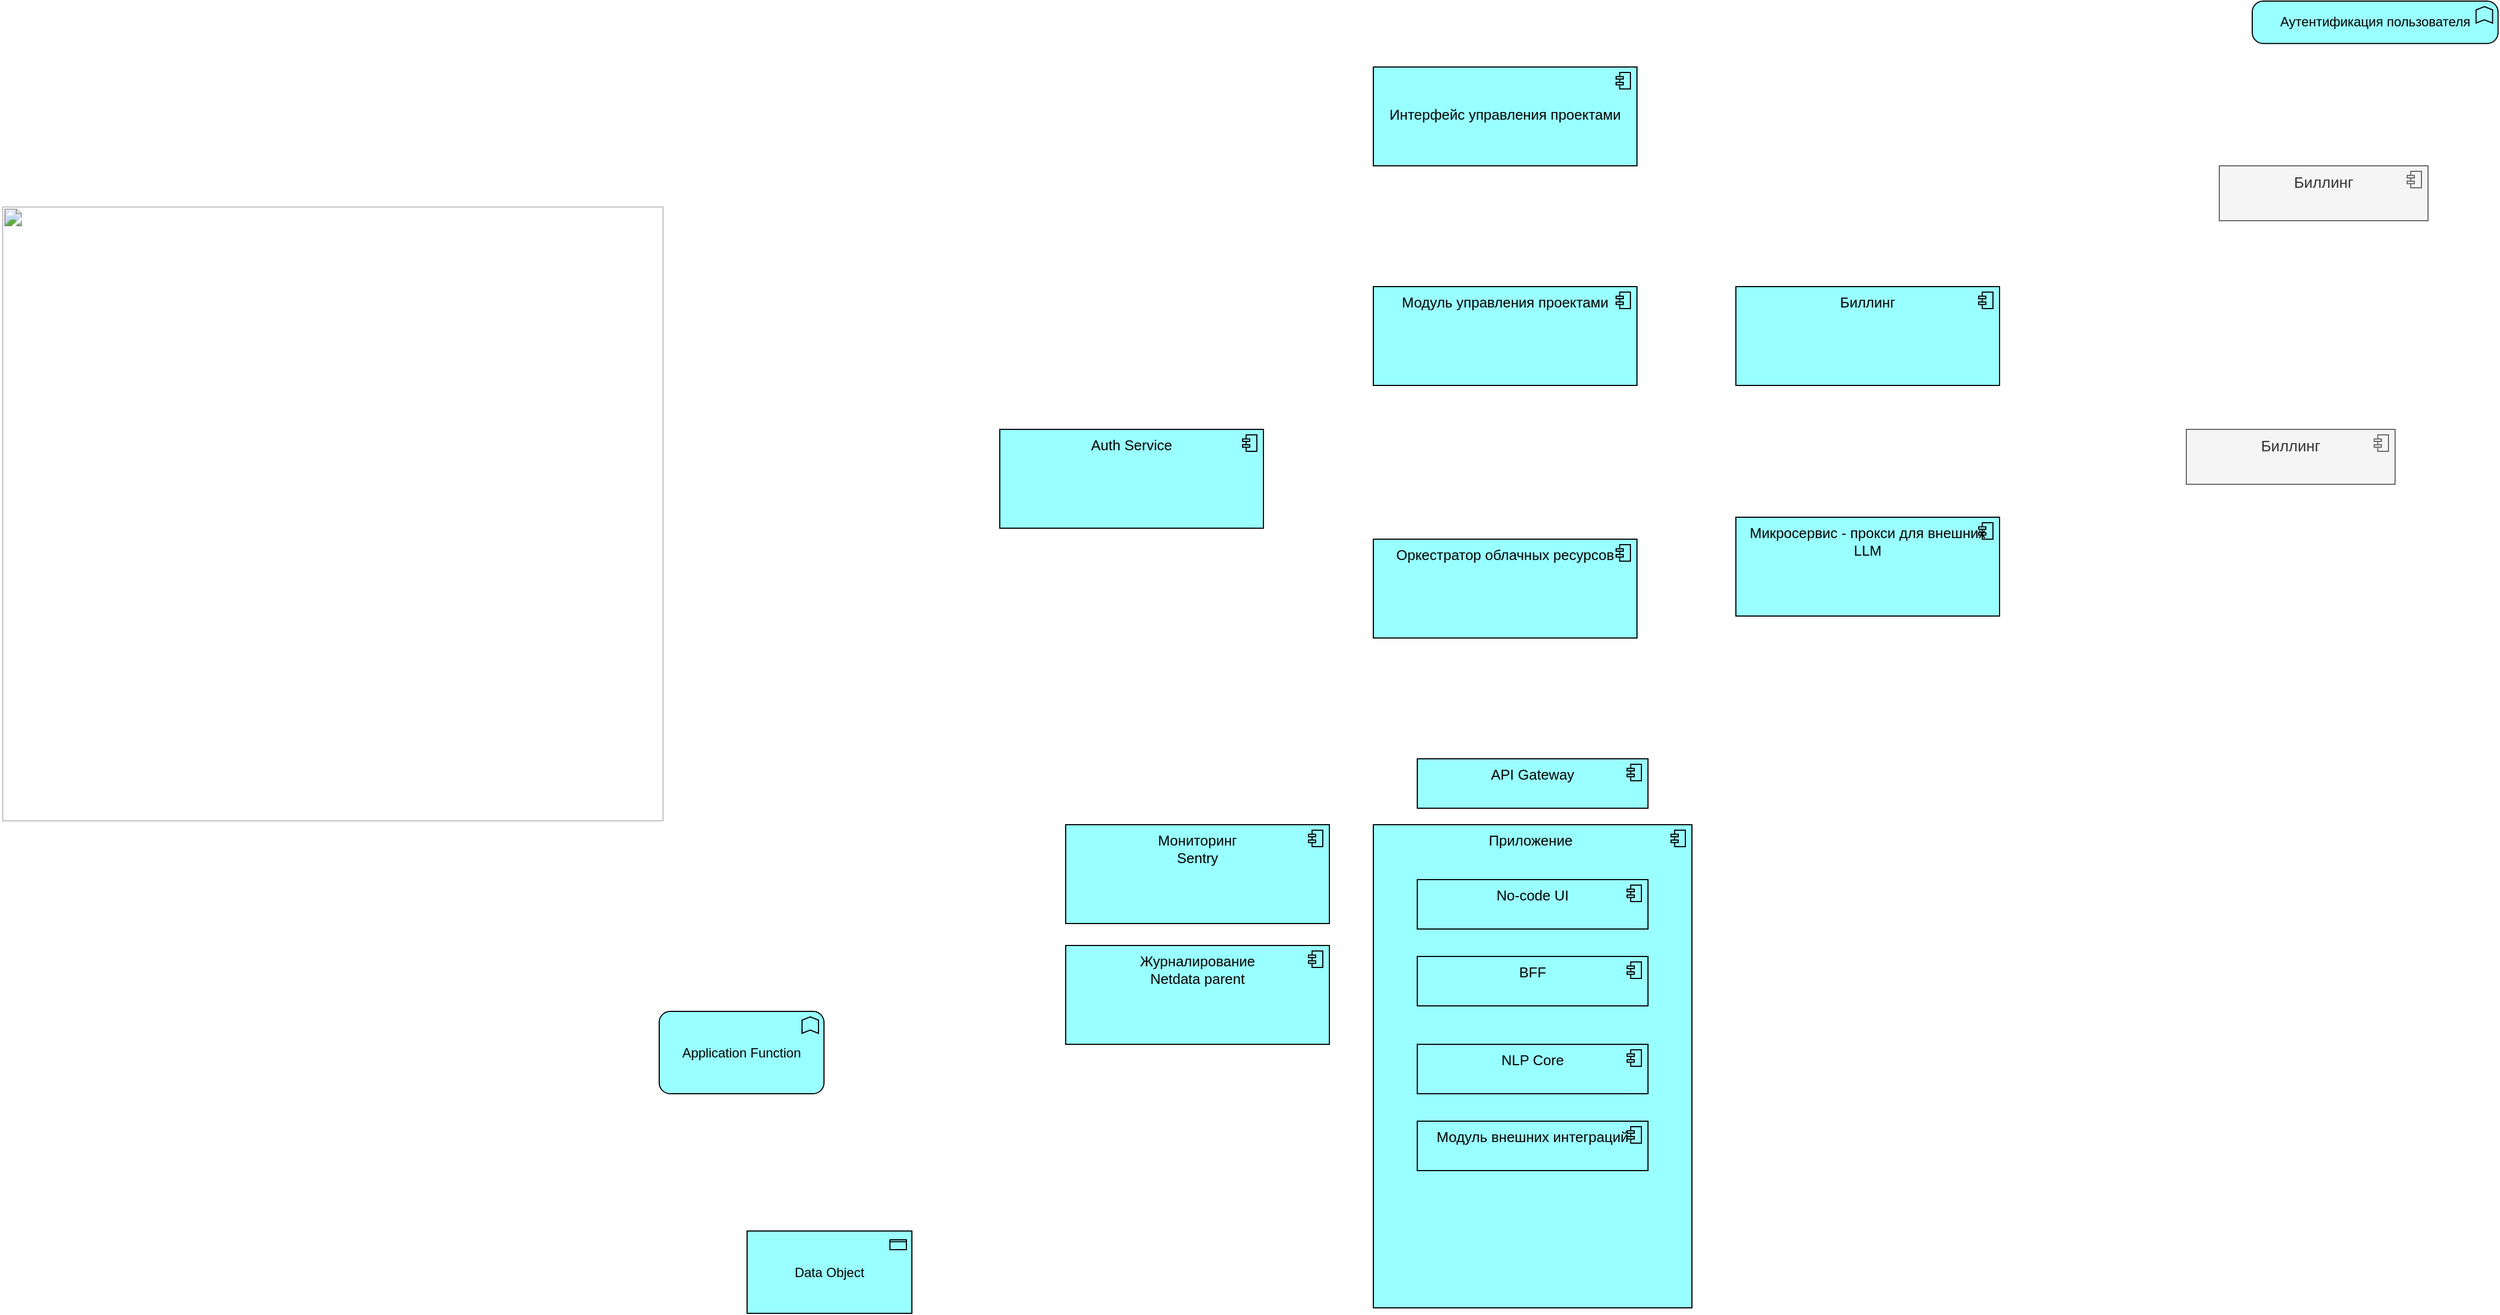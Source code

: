 <mxfile version="22.1.11" type="github">
  <diagram name="Page-1" id="kLZZluuCdCFHNQExWlGG">
    <mxGraphModel dx="1752" dy="802" grid="1" gridSize="10" guides="1" tooltips="1" connect="1" arrows="1" fold="1" page="0" pageScale="1" pageWidth="850" pageHeight="1100" math="0" shadow="0">
      <root>
        <mxCell id="0" />
        <mxCell id="1" parent="0" />
        <mxCell id="bPQWwLV5Ec_Krep9My-7-1" value="&lt;b id=&quot;docs-internal-guid-8e01d7f2-7fff-4b7f-947c-81f8bfa17be5&quot; style=&quot;font-style: normal; font-variant-caps: normal; letter-spacing: normal; text-align: start; text-indent: 0px; text-transform: none; word-spacing: 0px; -webkit-text-stroke-width: 0px; text-decoration: none; caret-color: rgb(0, 0, 0); color: rgb(0, 0, 0); font-weight: normal;&quot;&gt;&lt;span style=&quot;font-size: 11pt; font-family: Nunito, sans-serif; color: rgb(0, 0, 0); background-color: transparent; font-weight: 400; font-style: normal; font-variant-ligatures: normal; font-variant-caps: normal; font-variant-alternates: normal; font-variant-numeric: normal; font-variant-east-asian: normal; font-variant-position: normal; text-decoration: none; vertical-align: baseline;&quot;&gt;&lt;span style=&quot;border: medium; display: inline-block; overflow: hidden; width: 602px; height: 560px;&quot;&gt;&lt;img src=&quot;https://lh7-us.googleusercontent.com/CdQUy0UCudJWpN9QnqonsQW0BbhaF4rqWX5IRa3cL1qj7IfyoJirtS_HQBdCv8534h8fNAbB7VLFaykYAzuzWpPa4Y0rtSRnY5A6O4haHsjFwqX6BbtUYx6w9cFD3jcWutuxS0UwYAn3qBu6r7CpdMw&quot; width=&quot;602&quot; height=&quot;560&quot; style=&quot;margin-left: 0px; margin-top: 0px;&quot;&gt;&lt;/span&gt;&lt;/span&gt;&lt;/b&gt;" style="text;whiteSpace=wrap;html=1;" vertex="1" parent="1">
          <mxGeometry x="-170" y="200" width="560" height="590" as="geometry" />
        </mxCell>
        <mxCell id="bPQWwLV5Ec_Krep9My-7-2" value="" style="group" vertex="1" connectable="0" parent="1">
          <mxGeometry x="1850" y="170" width="190" height="50" as="geometry" />
        </mxCell>
        <mxCell id="bPQWwLV5Ec_Krep9My-7-3" value="Биллинг" style="html=1;outlineConnect=0;whiteSpace=wrap;fillColor=#f5f5f5;shape=mxgraph.archimate3.application;appType=comp;archiType=square;strokeColor=#666666;verticalAlign=top;fontSize=14;fontColor=#333333;" vertex="1" parent="bPQWwLV5Ec_Krep9My-7-2">
          <mxGeometry width="190" height="50" as="geometry" />
        </mxCell>
        <mxCell id="bPQWwLV5Ec_Krep9My-7-6" value="" style="group" vertex="1" connectable="0" parent="1">
          <mxGeometry x="1820" y="410" width="190" height="50" as="geometry" />
        </mxCell>
        <mxCell id="bPQWwLV5Ec_Krep9My-7-7" value="Биллинг" style="html=1;outlineConnect=0;whiteSpace=wrap;fillColor=#f5f5f5;shape=mxgraph.archimate3.application;appType=comp;archiType=square;strokeColor=#666666;verticalAlign=top;fontSize=14;fontColor=#333333;" vertex="1" parent="bPQWwLV5Ec_Krep9My-7-6">
          <mxGeometry width="190" height="50" as="geometry" />
        </mxCell>
        <mxCell id="bPQWwLV5Ec_Krep9My-7-8" value="" style="group" vertex="1" connectable="0" parent="1">
          <mxGeometry x="1080" y="80" width="240" height="90" as="geometry" />
        </mxCell>
        <mxCell id="bPQWwLV5Ec_Krep9My-7-9" value="&lt;h1&gt;&lt;font size=&quot;2&quot;&gt;&lt;span style=&quot;font-weight: 400;&quot;&gt;Интерфейс управления проектами&lt;/span&gt;&lt;/font&gt;&lt;/h1&gt;" style="html=1;outlineConnect=0;whiteSpace=wrap;fillColor=#99ffff;shape=mxgraph.archimate3.application;appType=comp;archiType=square;strokeColor=default;verticalAlign=top;fontSize=13;" vertex="1" parent="bPQWwLV5Ec_Krep9My-7-8">
          <mxGeometry width="240" height="90" as="geometry" />
        </mxCell>
        <mxCell id="bPQWwLV5Ec_Krep9My-7-11" value="Аутентификация пользователя" style="html=1;outlineConnect=0;whiteSpace=wrap;fillColor=#99ffff;shape=mxgraph.archimate3.application;appType=func;archiType=rounded;" vertex="1" parent="1">
          <mxGeometry x="1880" y="20" width="223.75" height="38.62" as="geometry" />
        </mxCell>
        <mxCell id="bPQWwLV5Ec_Krep9My-7-12" value="" style="group" vertex="1" connectable="0" parent="1">
          <mxGeometry x="1080" y="280" width="240" height="90" as="geometry" />
        </mxCell>
        <mxCell id="bPQWwLV5Ec_Krep9My-7-13" value="&lt;font size=&quot;2&quot;&gt;Модуль управления проектами&lt;/font&gt;" style="html=1;outlineConnect=0;whiteSpace=wrap;fillColor=#99ffff;shape=mxgraph.archimate3.application;appType=comp;archiType=square;strokeColor=default;verticalAlign=top;fontSize=13;" vertex="1" parent="bPQWwLV5Ec_Krep9My-7-12">
          <mxGeometry width="240" height="90" as="geometry" />
        </mxCell>
        <mxCell id="bPQWwLV5Ec_Krep9My-7-14" value="" style="group" vertex="1" connectable="0" parent="1">
          <mxGeometry x="1410" y="280" width="240" height="90" as="geometry" />
        </mxCell>
        <mxCell id="bPQWwLV5Ec_Krep9My-7-15" value="&lt;font size=&quot;2&quot;&gt;Биллинг&lt;/font&gt;" style="html=1;outlineConnect=0;whiteSpace=wrap;fillColor=#99ffff;shape=mxgraph.archimate3.application;appType=comp;archiType=square;strokeColor=default;verticalAlign=top;fontSize=13;" vertex="1" parent="bPQWwLV5Ec_Krep9My-7-14">
          <mxGeometry width="240" height="90" as="geometry" />
        </mxCell>
        <mxCell id="bPQWwLV5Ec_Krep9My-7-16" value="" style="group" vertex="1" connectable="0" parent="1">
          <mxGeometry x="800" y="770" width="240" height="90" as="geometry" />
        </mxCell>
        <mxCell id="bPQWwLV5Ec_Krep9My-7-17" value="&lt;font size=&quot;2&quot;&gt;Мониторинг&lt;br&gt;Sentry&lt;br&gt;&lt;/font&gt;" style="html=1;outlineConnect=0;whiteSpace=wrap;fillColor=#99ffff;shape=mxgraph.archimate3.application;appType=comp;archiType=square;strokeColor=default;verticalAlign=top;fontSize=13;" vertex="1" parent="bPQWwLV5Ec_Krep9My-7-16">
          <mxGeometry width="240" height="90" as="geometry" />
        </mxCell>
        <mxCell id="bPQWwLV5Ec_Krep9My-7-18" value="" style="group" vertex="1" connectable="0" parent="1">
          <mxGeometry x="800" y="880" width="240" height="90" as="geometry" />
        </mxCell>
        <mxCell id="bPQWwLV5Ec_Krep9My-7-19" value="&lt;font size=&quot;2&quot;&gt;Журналирование&lt;br&gt;Netdata parent&lt;br&gt;&lt;/font&gt;" style="html=1;outlineConnect=0;whiteSpace=wrap;fillColor=#99ffff;shape=mxgraph.archimate3.application;appType=comp;archiType=square;strokeColor=default;verticalAlign=top;fontSize=13;" vertex="1" parent="bPQWwLV5Ec_Krep9My-7-18">
          <mxGeometry width="240" height="90" as="geometry" />
        </mxCell>
        <mxCell id="bPQWwLV5Ec_Krep9My-7-20" value="" style="group" vertex="1" connectable="0" parent="1">
          <mxGeometry x="1080" y="510" width="240" height="90" as="geometry" />
        </mxCell>
        <mxCell id="bPQWwLV5Ec_Krep9My-7-21" value="&lt;font size=&quot;2&quot;&gt;Оркестратор облачных ресурсов&lt;/font&gt;" style="html=1;outlineConnect=0;whiteSpace=wrap;fillColor=#99ffff;shape=mxgraph.archimate3.application;appType=comp;archiType=square;strokeColor=default;verticalAlign=top;fontSize=13;" vertex="1" parent="bPQWwLV5Ec_Krep9My-7-20">
          <mxGeometry width="240" height="90" as="geometry" />
        </mxCell>
        <mxCell id="bPQWwLV5Ec_Krep9My-7-22" value="" style="group" vertex="1" connectable="0" parent="1">
          <mxGeometry x="1410" y="490" width="240" height="90" as="geometry" />
        </mxCell>
        <mxCell id="bPQWwLV5Ec_Krep9My-7-23" value="&lt;font size=&quot;2&quot;&gt;Микросервис - прокси для внешних LLM&lt;/font&gt;" style="html=1;outlineConnect=0;whiteSpace=wrap;fillColor=#99ffff;shape=mxgraph.archimate3.application;appType=comp;archiType=square;strokeColor=default;verticalAlign=top;fontSize=13;" vertex="1" parent="bPQWwLV5Ec_Krep9My-7-22">
          <mxGeometry width="240" height="90" as="geometry" />
        </mxCell>
        <mxCell id="bPQWwLV5Ec_Krep9My-7-25" value="&lt;font size=&quot;2&quot;&gt;Приложение&amp;nbsp;&lt;/font&gt;" style="html=1;outlineConnect=0;whiteSpace=wrap;fillColor=#99ffff;shape=mxgraph.archimate3.application;appType=comp;archiType=square;strokeColor=default;verticalAlign=top;fontSize=13;" vertex="1" parent="1">
          <mxGeometry x="1080" y="770" width="290" height="440" as="geometry" />
        </mxCell>
        <mxCell id="bPQWwLV5Ec_Krep9My-7-26" value="&lt;font size=&quot;2&quot;&gt;No-code UI&lt;/font&gt;" style="html=1;outlineConnect=0;whiteSpace=wrap;fillColor=#99ffff;shape=mxgraph.archimate3.application;appType=comp;archiType=square;strokeColor=default;verticalAlign=top;fontSize=13;" vertex="1" parent="1">
          <mxGeometry x="1120" y="820" width="210" height="45" as="geometry" />
        </mxCell>
        <mxCell id="bPQWwLV5Ec_Krep9My-7-27" value="&lt;font size=&quot;2&quot;&gt;API Gateway&lt;/font&gt;" style="html=1;outlineConnect=0;whiteSpace=wrap;fillColor=#99ffff;shape=mxgraph.archimate3.application;appType=comp;archiType=square;strokeColor=default;verticalAlign=top;fontSize=13;" vertex="1" parent="1">
          <mxGeometry x="1120" y="710" width="210" height="45" as="geometry" />
        </mxCell>
        <mxCell id="bPQWwLV5Ec_Krep9My-7-28" value="&lt;font size=&quot;2&quot;&gt;BFF&lt;/font&gt;" style="html=1;outlineConnect=0;whiteSpace=wrap;fillColor=#99ffff;shape=mxgraph.archimate3.application;appType=comp;archiType=square;strokeColor=default;verticalAlign=top;fontSize=13;" vertex="1" parent="1">
          <mxGeometry x="1120" y="890" width="210" height="45" as="geometry" />
        </mxCell>
        <mxCell id="bPQWwLV5Ec_Krep9My-7-29" value="&lt;font size=&quot;2&quot;&gt;NLP Core&lt;/font&gt;" style="html=1;outlineConnect=0;whiteSpace=wrap;fillColor=#99ffff;shape=mxgraph.archimate3.application;appType=comp;archiType=square;strokeColor=default;verticalAlign=top;fontSize=13;" vertex="1" parent="1">
          <mxGeometry x="1120" y="970" width="210" height="45" as="geometry" />
        </mxCell>
        <mxCell id="bPQWwLV5Ec_Krep9My-7-30" value="&lt;font size=&quot;2&quot;&gt;Модуль внешних интеграций&lt;/font&gt;" style="html=1;outlineConnect=0;whiteSpace=wrap;fillColor=#99ffff;shape=mxgraph.archimate3.application;appType=comp;archiType=square;strokeColor=default;verticalAlign=top;fontSize=13;" vertex="1" parent="1">
          <mxGeometry x="1120" y="1040" width="210" height="45" as="geometry" />
        </mxCell>
        <mxCell id="bPQWwLV5Ec_Krep9My-7-31" value="Application Function" style="html=1;outlineConnect=0;whiteSpace=wrap;fillColor=#99ffff;shape=mxgraph.archimate3.application;appType=func;archiType=rounded;" vertex="1" parent="1">
          <mxGeometry x="430" y="940" width="150" height="75" as="geometry" />
        </mxCell>
        <mxCell id="bPQWwLV5Ec_Krep9My-7-32" value="Data Object" style="html=1;outlineConnect=0;whiteSpace=wrap;fillColor=#99ffff;shape=mxgraph.archimate3.application;appType=passive;archiType=square;" vertex="1" parent="1">
          <mxGeometry x="510" y="1140" width="150" height="75" as="geometry" />
        </mxCell>
        <mxCell id="bPQWwLV5Ec_Krep9My-7-33" value="" style="group" vertex="1" connectable="0" parent="1">
          <mxGeometry x="740" y="410" width="240" height="90" as="geometry" />
        </mxCell>
        <mxCell id="bPQWwLV5Ec_Krep9My-7-34" value="&lt;font size=&quot;2&quot;&gt;Auth Service&lt;/font&gt;" style="html=1;outlineConnect=0;whiteSpace=wrap;fillColor=#99ffff;shape=mxgraph.archimate3.application;appType=comp;archiType=square;strokeColor=default;verticalAlign=top;fontSize=13;" vertex="1" parent="bPQWwLV5Ec_Krep9My-7-33">
          <mxGeometry width="240" height="90" as="geometry" />
        </mxCell>
      </root>
    </mxGraphModel>
  </diagram>
</mxfile>
